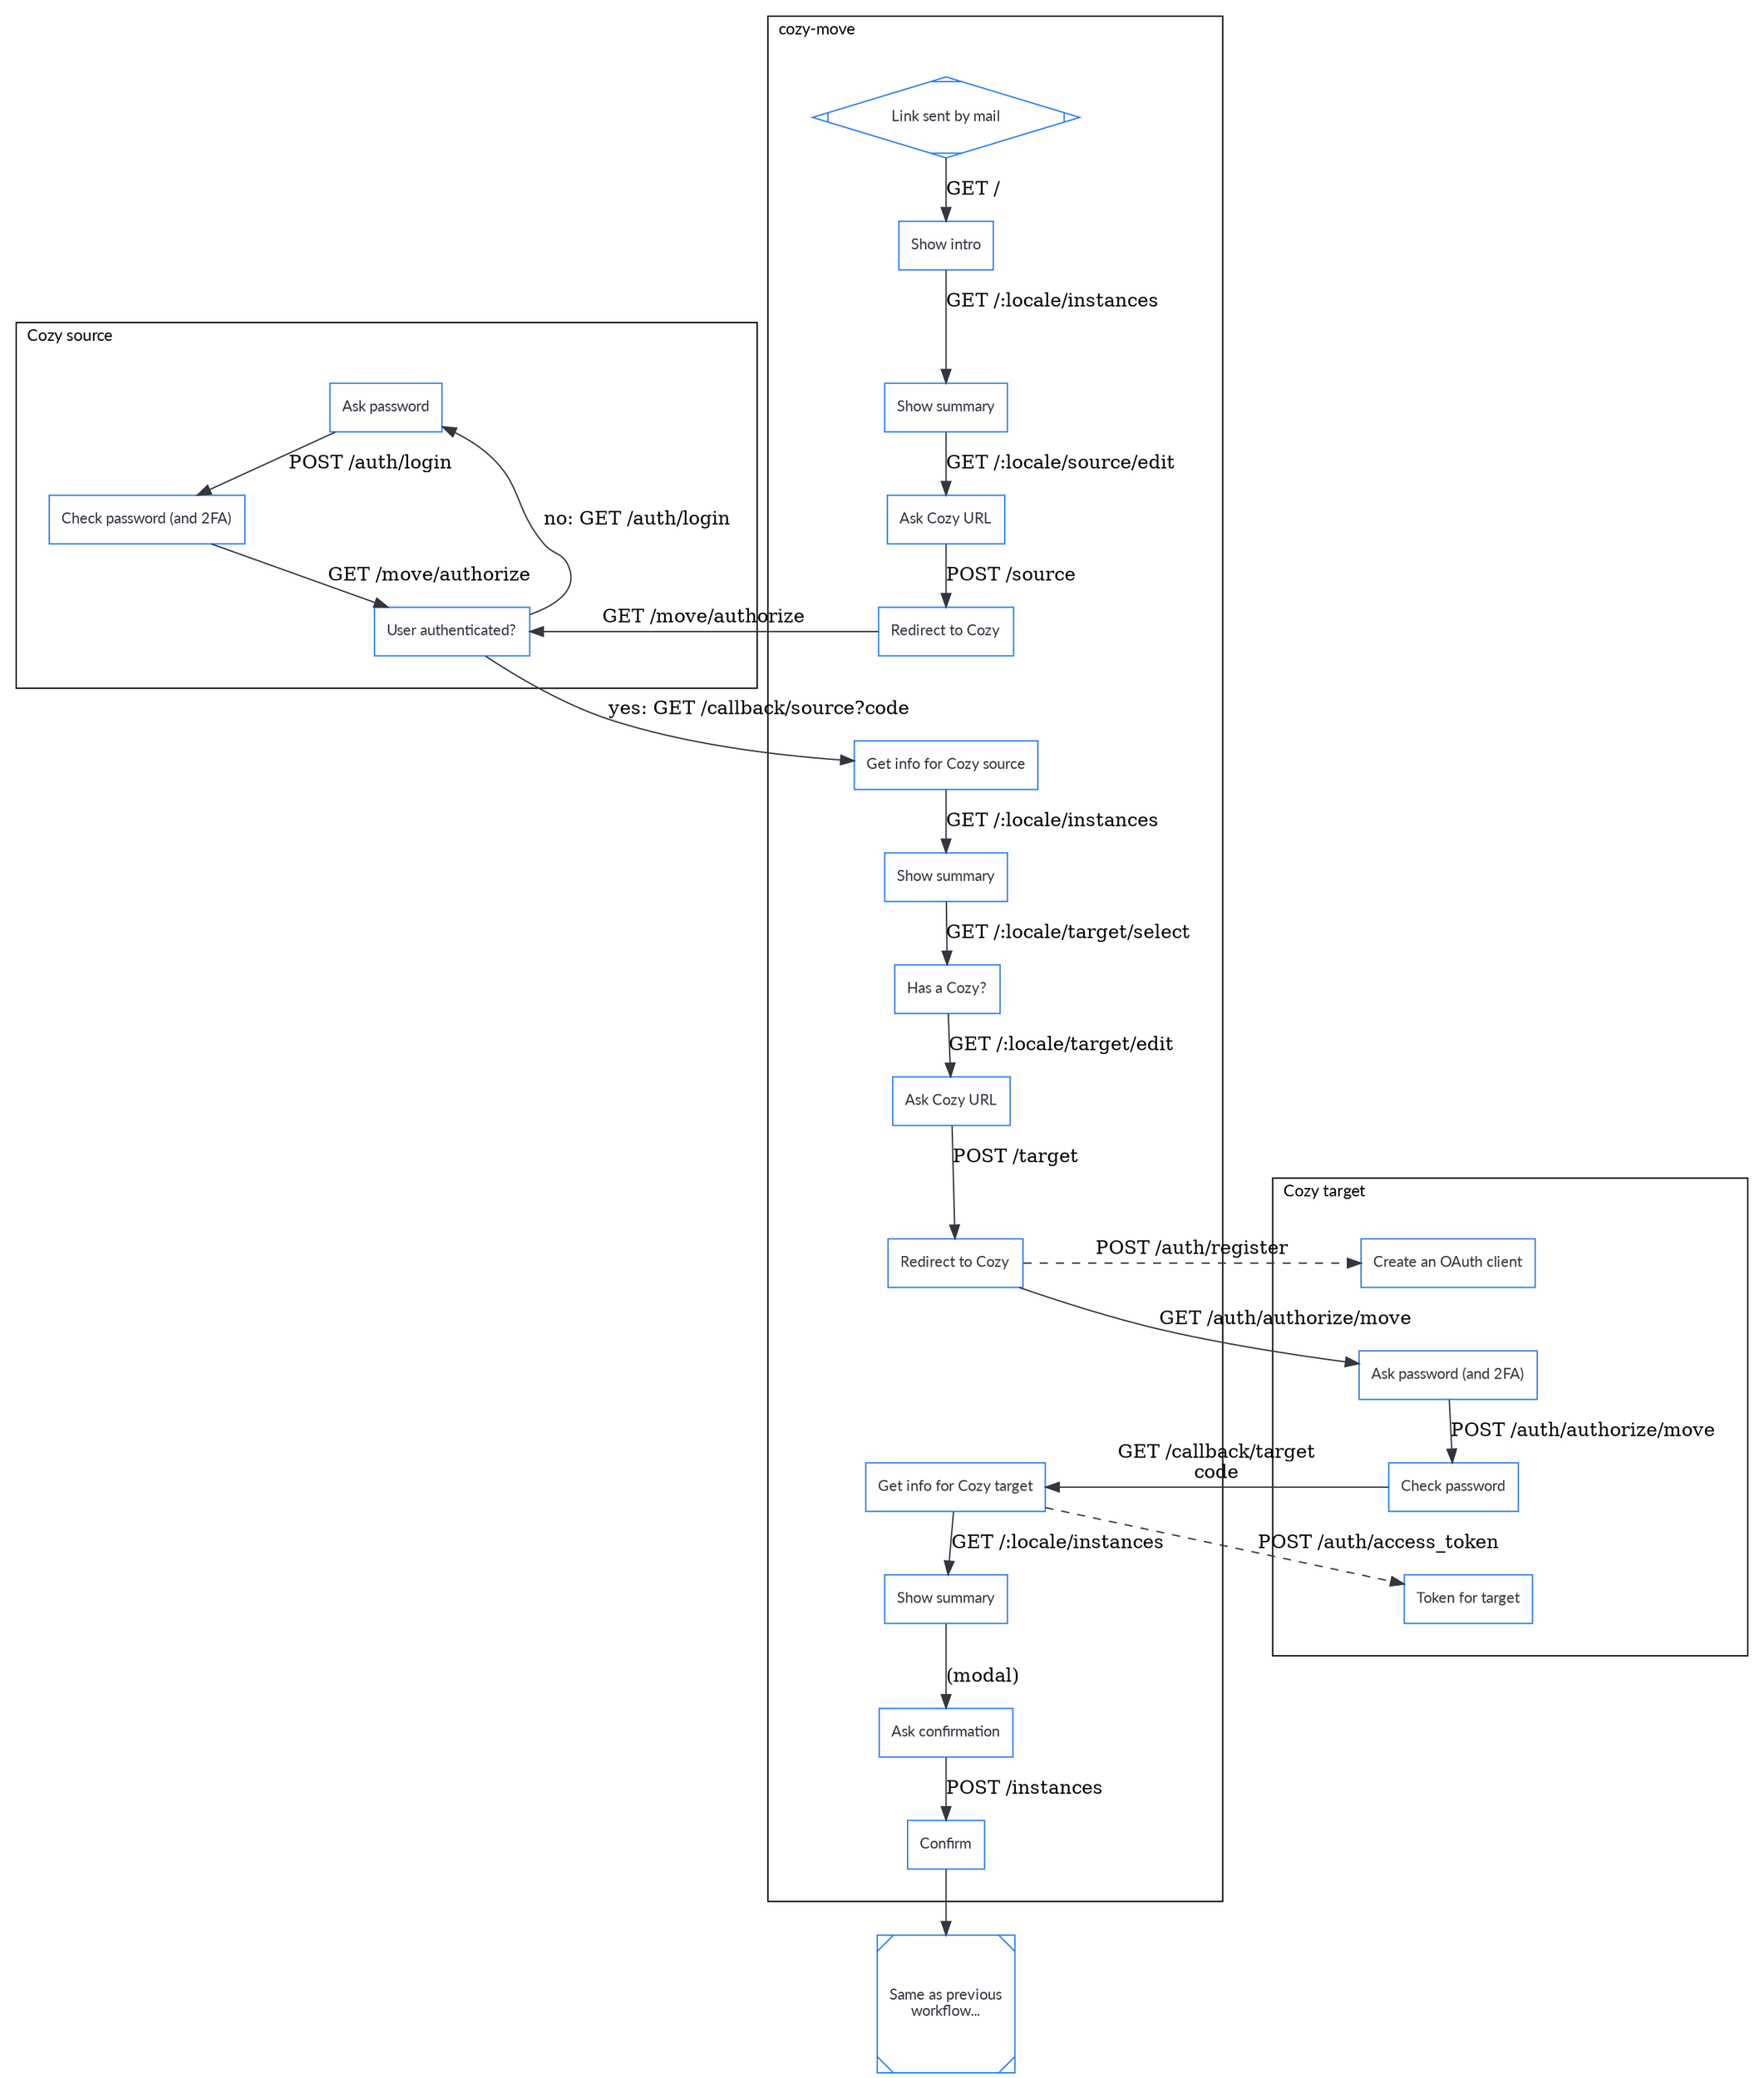digraph bitwarden {
	graph [splines=true];
	node [shape="box", fontname="lato", fontsize=11, margin=0.12, color="#297EF2", fontcolor="#32363F"];
	edge [color="#32363F"];
	ranksep=0.45; nodesep=1.5;

	// Hidden, to order the clusters
	s_export_2 -> m_edit_1 [style="invis"]

	subgraph cluster_source {
		label="Cozy source"; labeljust="l"; fontname="lato"; fontsize=12; margin=24; rankdir=TB;
		s_export [label="User authenticated?"]
		s_export_2 [label="Ask password"]
		s_export_3 [label="Check password (and 2FA)"]
	}

	subgraph cluster_move {
		label="cozy-move"; labeljust="l"; fontname="lato"; fontsize=12; margin=24;
		m_init [label="Link sent by mail"; shape="Mdiamond"]
		m_index_1 [label="Show summary"]
		m_edit_1 [label="Ask Cozy URL"]
		m_post_1 [label="Redirect to Cozy"]
		m_source [label="Get info for Cozy source"]
		m_intro [label="Show intro"]
		m_index_2 [label="Show summary"]
		m_select [label="Has a Cozy?"]
		m_edit_2 [label="Ask Cozy URL"]
		m_post_2 [label="Redirect to Cozy"]
		m_target [label="Get info for Cozy target"]
		m_index_3 [label="Show summary"]
		m_warning [label="Ask confirmation"]
		m_confirm [label="Confirm"]
		m_fake [style="invis"]
	}

	subgraph cluster_target {
		label="Cozy target"; labeljust="l"; fontname="lato"; fontsize=12; margin=24;
		t_register [label="Create an OAuth client"]
		t_export [label="Ask password (and 2FA)"]
		t_export_2 [label="Check password"]
		t_token [label="Token for target"]
	}

	same [label="Same as previous\nworkflow..."; shape="Msquare"]

	// User
	m_init -> m_intro [label="GET /"]
	m_intro -> m_index_1 [label="GET /:locale/instances"]
	m_index_1 -> m_edit_1 [label="GET /:locale/source/edit"]
	m_edit_1 -> m_post_1 [label="POST /source"]
	m_post_1 -> s_export [label="GET /move/authorize"]
	s_export -> s_export_2 [label="no: GET /auth/login"; constraint=false]
	s_export_2 -> s_export_3 [label="POST /auth/login"]
	s_export_3 -> s_export [label="GET /move/authorize"]
	s_export -> m_source [label="yes: GET /callback/source?code"]
	m_source -> m_index_2 [label="GET /:locale/instances"]
	m_index_2 -> m_select [label="GET /:locale/target/select"]
	m_select -> m_edit_2 [label="GET /:locale/target/edit"]
	m_edit_2 -> m_post_2 [label="POST /target"]
	m_post_2 -> t_export [label="GET /auth/authorize/move"]
	t_export -> t_export_2 [label="POST /auth/authorize/move"]
	t_export_2 -> m_target [label="GET /callback/target\ncode"]
	m_target -> m_index_3 [label="GET /:locale/instances"]
	m_index_3 -> m_warning [label="(modal)"]
	m_warning -> m_confirm [label="POST /instances"]
	m_confirm -> same

	// Server to server
	m_post_2 -> t_register [label="POST /auth/register"; style="dashed"]
	m_target -> t_token [label="POST /auth/access_token"; style="dashed"]

	// Hidden, just to preserve order between nodes inside clusters
	m_post_1 -> m_source [style="invis"]
	m_post_2 -> m_fake -> m_target [style="invis"]
	t_register -> t_export [style="invis"]
	t_export_2 -> t_token [style="invis"]
}
